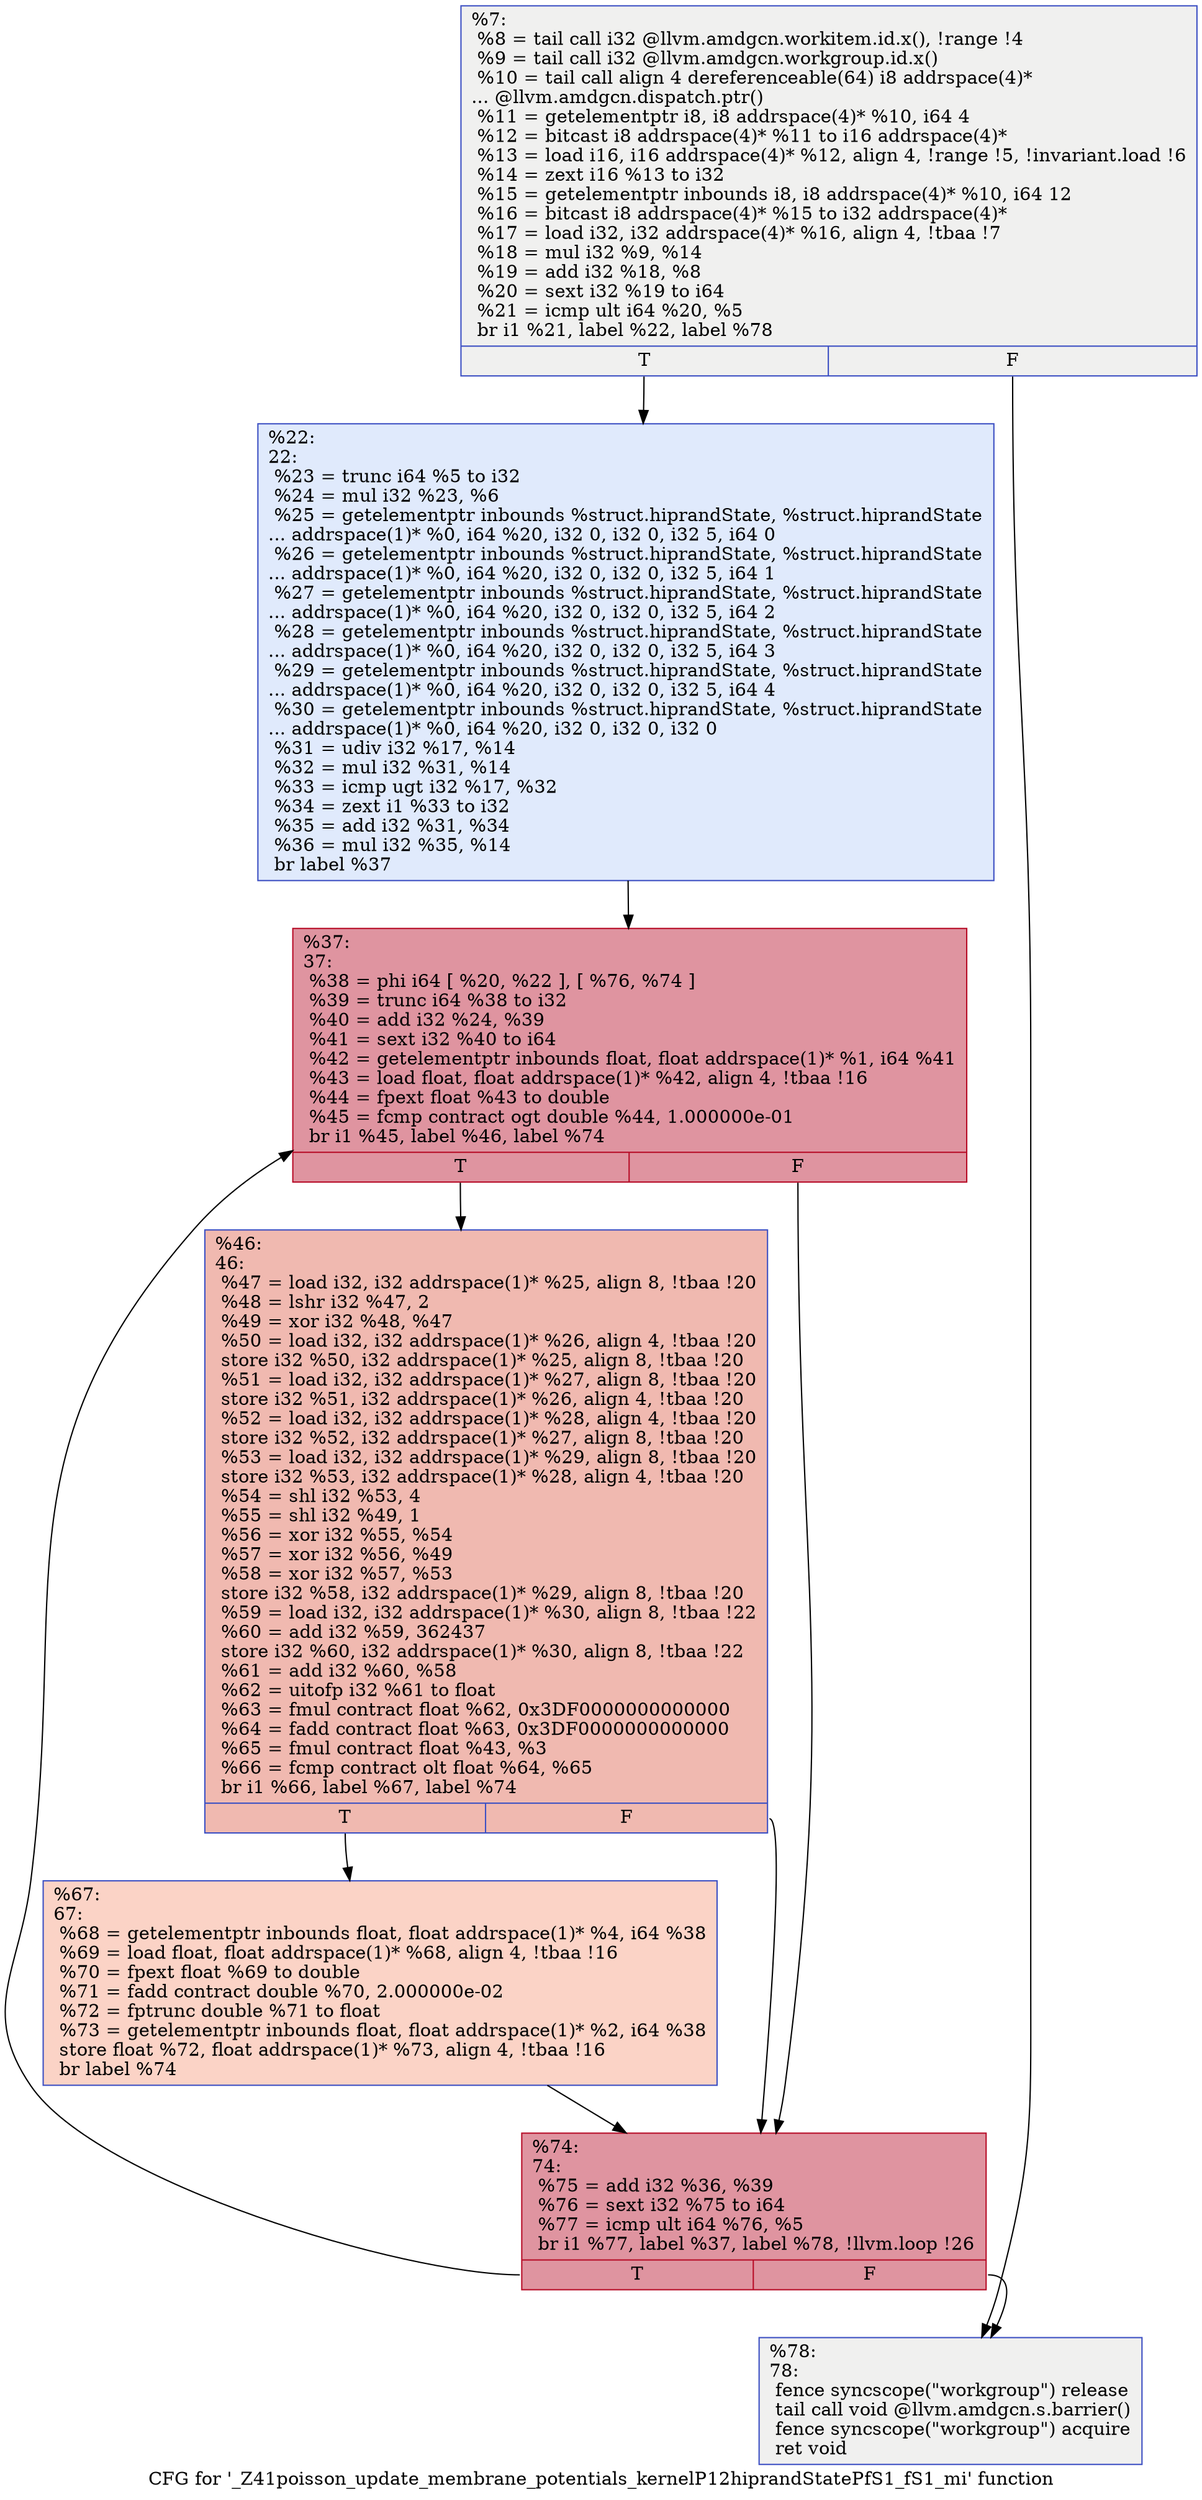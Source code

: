 digraph "CFG for '_Z41poisson_update_membrane_potentials_kernelP12hiprandStatePfS1_fS1_mi' function" {
	label="CFG for '_Z41poisson_update_membrane_potentials_kernelP12hiprandStatePfS1_fS1_mi' function";

	Node0x47c1db0 [shape=record,color="#3d50c3ff", style=filled, fillcolor="#dedcdb70",label="{%7:\l  %8 = tail call i32 @llvm.amdgcn.workitem.id.x(), !range !4\l  %9 = tail call i32 @llvm.amdgcn.workgroup.id.x()\l  %10 = tail call align 4 dereferenceable(64) i8 addrspace(4)*\l... @llvm.amdgcn.dispatch.ptr()\l  %11 = getelementptr i8, i8 addrspace(4)* %10, i64 4\l  %12 = bitcast i8 addrspace(4)* %11 to i16 addrspace(4)*\l  %13 = load i16, i16 addrspace(4)* %12, align 4, !range !5, !invariant.load !6\l  %14 = zext i16 %13 to i32\l  %15 = getelementptr inbounds i8, i8 addrspace(4)* %10, i64 12\l  %16 = bitcast i8 addrspace(4)* %15 to i32 addrspace(4)*\l  %17 = load i32, i32 addrspace(4)* %16, align 4, !tbaa !7\l  %18 = mul i32 %9, %14\l  %19 = add i32 %18, %8\l  %20 = sext i32 %19 to i64\l  %21 = icmp ult i64 %20, %5\l  br i1 %21, label %22, label %78\l|{<s0>T|<s1>F}}"];
	Node0x47c1db0:s0 -> Node0x47c3fe0;
	Node0x47c1db0:s1 -> Node0x47c4070;
	Node0x47c3fe0 [shape=record,color="#3d50c3ff", style=filled, fillcolor="#b9d0f970",label="{%22:\l22:                                               \l  %23 = trunc i64 %5 to i32\l  %24 = mul i32 %23, %6\l  %25 = getelementptr inbounds %struct.hiprandState, %struct.hiprandState\l... addrspace(1)* %0, i64 %20, i32 0, i32 0, i32 5, i64 0\l  %26 = getelementptr inbounds %struct.hiprandState, %struct.hiprandState\l... addrspace(1)* %0, i64 %20, i32 0, i32 0, i32 5, i64 1\l  %27 = getelementptr inbounds %struct.hiprandState, %struct.hiprandState\l... addrspace(1)* %0, i64 %20, i32 0, i32 0, i32 5, i64 2\l  %28 = getelementptr inbounds %struct.hiprandState, %struct.hiprandState\l... addrspace(1)* %0, i64 %20, i32 0, i32 0, i32 5, i64 3\l  %29 = getelementptr inbounds %struct.hiprandState, %struct.hiprandState\l... addrspace(1)* %0, i64 %20, i32 0, i32 0, i32 5, i64 4\l  %30 = getelementptr inbounds %struct.hiprandState, %struct.hiprandState\l... addrspace(1)* %0, i64 %20, i32 0, i32 0, i32 0\l  %31 = udiv i32 %17, %14\l  %32 = mul i32 %31, %14\l  %33 = icmp ugt i32 %17, %32\l  %34 = zext i1 %33 to i32\l  %35 = add i32 %31, %34\l  %36 = mul i32 %35, %14\l  br label %37\l}"];
	Node0x47c3fe0 -> Node0x47c4e60;
	Node0x47c4e60 [shape=record,color="#b70d28ff", style=filled, fillcolor="#b70d2870",label="{%37:\l37:                                               \l  %38 = phi i64 [ %20, %22 ], [ %76, %74 ]\l  %39 = trunc i64 %38 to i32\l  %40 = add i32 %24, %39\l  %41 = sext i32 %40 to i64\l  %42 = getelementptr inbounds float, float addrspace(1)* %1, i64 %41\l  %43 = load float, float addrspace(1)* %42, align 4, !tbaa !16\l  %44 = fpext float %43 to double\l  %45 = fcmp contract ogt double %44, 1.000000e-01\l  br i1 %45, label %46, label %74\l|{<s0>T|<s1>F}}"];
	Node0x47c4e60:s0 -> Node0x47c6010;
	Node0x47c4e60:s1 -> Node0x47c4f90;
	Node0x47c6010 [shape=record,color="#3d50c3ff", style=filled, fillcolor="#de614d70",label="{%46:\l46:                                               \l  %47 = load i32, i32 addrspace(1)* %25, align 8, !tbaa !20\l  %48 = lshr i32 %47, 2\l  %49 = xor i32 %48, %47\l  %50 = load i32, i32 addrspace(1)* %26, align 4, !tbaa !20\l  store i32 %50, i32 addrspace(1)* %25, align 8, !tbaa !20\l  %51 = load i32, i32 addrspace(1)* %27, align 8, !tbaa !20\l  store i32 %51, i32 addrspace(1)* %26, align 4, !tbaa !20\l  %52 = load i32, i32 addrspace(1)* %28, align 4, !tbaa !20\l  store i32 %52, i32 addrspace(1)* %27, align 8, !tbaa !20\l  %53 = load i32, i32 addrspace(1)* %29, align 8, !tbaa !20\l  store i32 %53, i32 addrspace(1)* %28, align 4, !tbaa !20\l  %54 = shl i32 %53, 4\l  %55 = shl i32 %49, 1\l  %56 = xor i32 %55, %54\l  %57 = xor i32 %56, %49\l  %58 = xor i32 %57, %53\l  store i32 %58, i32 addrspace(1)* %29, align 8, !tbaa !20\l  %59 = load i32, i32 addrspace(1)* %30, align 8, !tbaa !22\l  %60 = add i32 %59, 362437\l  store i32 %60, i32 addrspace(1)* %30, align 8, !tbaa !22\l  %61 = add i32 %60, %58\l  %62 = uitofp i32 %61 to float\l  %63 = fmul contract float %62, 0x3DF0000000000000\l  %64 = fadd contract float %63, 0x3DF0000000000000\l  %65 = fmul contract float %43, %3\l  %66 = fcmp contract olt float %64, %65\l  br i1 %66, label %67, label %74\l|{<s0>T|<s1>F}}"];
	Node0x47c6010:s0 -> Node0x47c4c50;
	Node0x47c6010:s1 -> Node0x47c4f90;
	Node0x47c4c50 [shape=record,color="#3d50c3ff", style=filled, fillcolor="#f59c7d70",label="{%67:\l67:                                               \l  %68 = getelementptr inbounds float, float addrspace(1)* %4, i64 %38\l  %69 = load float, float addrspace(1)* %68, align 4, !tbaa !16\l  %70 = fpext float %69 to double\l  %71 = fadd contract double %70, 2.000000e-02\l  %72 = fptrunc double %71 to float\l  %73 = getelementptr inbounds float, float addrspace(1)* %2, i64 %38\l  store float %72, float addrspace(1)* %73, align 4, !tbaa !16\l  br label %74\l}"];
	Node0x47c4c50 -> Node0x47c4f90;
	Node0x47c4f90 [shape=record,color="#b70d28ff", style=filled, fillcolor="#b70d2870",label="{%74:\l74:                                               \l  %75 = add i32 %36, %39\l  %76 = sext i32 %75 to i64\l  %77 = icmp ult i64 %76, %5\l  br i1 %77, label %37, label %78, !llvm.loop !26\l|{<s0>T|<s1>F}}"];
	Node0x47c4f90:s0 -> Node0x47c4e60;
	Node0x47c4f90:s1 -> Node0x47c4070;
	Node0x47c4070 [shape=record,color="#3d50c3ff", style=filled, fillcolor="#dedcdb70",label="{%78:\l78:                                               \l  fence syncscope(\"workgroup\") release\l  tail call void @llvm.amdgcn.s.barrier()\l  fence syncscope(\"workgroup\") acquire\l  ret void\l}"];
}
